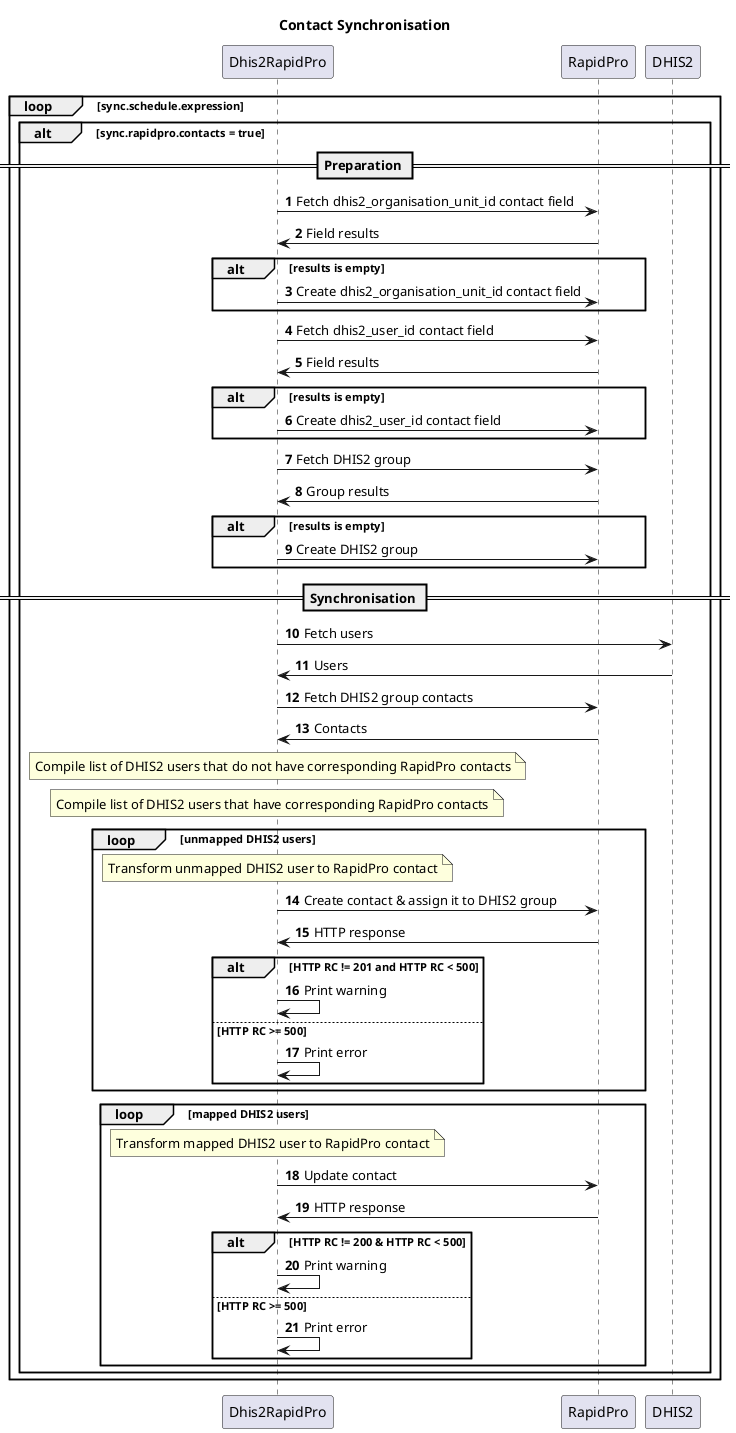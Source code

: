 @startuml
title Contact Synchronisation
autonumber
skinparam responseMessageBelowArrow true
loop sync.schedule.expression
    alt sync.rapidpro.contacts = true
        == Preparation ==
        Dhis2RapidPro -> RapidPro: Fetch dhis2_organisation_unit_id contact field
        RapidPro -> Dhis2RapidPro: Field results
        alt results is empty
            Dhis2RapidPro -> RapidPro: Create dhis2_organisation_unit_id contact field
        end
        Dhis2RapidPro -> RapidPro: Fetch dhis2_user_id contact field
        RapidPro -> Dhis2RapidPro: Field results
        alt results is empty
            Dhis2RapidPro -> RapidPro: Create dhis2_user_id contact field
        end
        Dhis2RapidPro -> RapidPro: Fetch DHIS2 group
        RapidPro -> Dhis2RapidPro: Group results
        alt results is empty
            Dhis2RapidPro -> RapidPro: Create DHIS2 group
        end
        == Synchronisation ==
        Dhis2RapidPro -> DHIS2: Fetch users
        DHIS2 -> Dhis2RapidPro: Users
        Dhis2RapidPro -> RapidPro: Fetch DHIS2 group contacts
        RapidPro -> Dhis2RapidPro: Contacts
        note over Dhis2RapidPro: Compile list of DHIS2 users that do not have corresponding RapidPro contacts
        note over Dhis2RapidPro: Compile list of DHIS2 users that have corresponding RapidPro contacts
        loop unmapped DHIS2 users
            note over Dhis2RapidPro: Transform unmapped DHIS2 user to RapidPro contact
            Dhis2RapidPro -> RapidPro: Create contact & assign it to DHIS2 group
            RapidPro -> Dhis2RapidPro: HTTP response
            alt HTTP RC != 201 and HTTP RC < 500
                Dhis2RapidPro -> Dhis2RapidPro: Print warning
            else HTTP RC >= 500
                Dhis2RapidPro -> Dhis2RapidPro: Print error
            end
        end
        loop mapped DHIS2 users
            note over Dhis2RapidPro: Transform mapped DHIS2 user to RapidPro contact
            Dhis2RapidPro -> RapidPro: Update contact
            RapidPro -> Dhis2RapidPro: HTTP response
            alt HTTP RC != 200 & HTTP RC < 500
                Dhis2RapidPro -> Dhis2RapidPro: Print warning
            else HTTP RC >= 500
                Dhis2RapidPro -> Dhis2RapidPro: Print error
            end
        end
    end
end
@enduml
